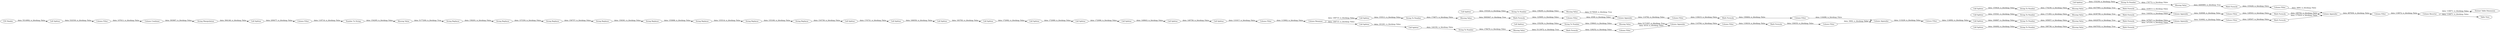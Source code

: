 digraph {
	"787944894285375845_5" [label="Column Filter"]
	"4810821651188845784_55" [label="Missing Value"]
	"2630088593273969788_50" [label="Column Filter"]
	"2630088593273969788_60" [label="Cell Splitter"]
	"-5136297028360308198_18" [label="Missing Value"]
	"2630088593273969788_66" [label="Column Filter"]
	"4810821651188845784_51" [label="Math Formula"]
	"-1004644031488218009_34" [label="Cell Splitter"]
	"-1004644031488218009_31" [label="Cell Splitter"]
	"2630088593273969788_36" [label="Cell Splitter"]
	"-5136297028360308198_56" [label="Column Appender"]
	"-5136297028360308198_62" [label="Extract Table Dimension"]
	"787944894285375845_10" [label="String Manipulation"]
	"2630088593273969788_65" [label="Cell Splitter"]
	"-1004644031488218009_37" [label="Cell Splitter"]
	"2630088593273969788_57" [label="Math Formula"]
	"4810821651188845784_56" [label="Math Formula"]
	"2630088593273969788_56" [label="Math Formula"]
	"-1004644031488218009_35" [label="Cell Splitter"]
	"8022257640456801469_43" [label="Missing Value"]
	"2630088593273969788_42" [label="String To Number"]
	"-295275077908132668_28" [label="String Replacer"]
	"4810821651188845784_36" [label="Cell Splitter"]
	"-5136297028360308198_60" [label="CSV Reader"]
	"-295275077908132668_22" [label="String Replacer"]
	"-295275077908132668_27" [label="String Replacer"]
	"-5136297028360308198_28" [label="Column Resorter"]
	"2630088593273969788_54" [label="Missing Value"]
	"2630088593273969788_55" [label="Math Formula"]
	"2630088593273969788_61" [label="String To Number"]
	"-1004644031488218009_29" [label="Cell Splitter"]
	"2630088593273969788_38" [label="String To Number"]
	"8022257640456801469_41" [label="Math Formula"]
	"8022257640456801469_40" [label="Missing Value"]
	"4810821651188845784_43" [label="Missing Value"]
	"2630088593273969788_62" [label="String To Number"]
	"787944894285375845_16" [label="Column Filter"]
	"-1004644031488218009_32" [label="Cell Splitter"]
	"2630088593273969788_52" [label="Cell Splitter"]
	"2630088593273969788_64" [label="Missing Value"]
	"-295275077908132668_25" [label="String Replacer"]
	"787944894285375845_15" [label="Cell Splitter"]
	"-1004644031488218009_36" [label="Cell Splitter"]
	"8022257640456801469_47" [label="Column Filter"]
	"2630088593273969788_40" [label="Missing Value"]
	"-5136297028360308198_34" [label="Column Renamer"]
	"-295275077908132668_29" [label="String Replacer"]
	"8022257640456801469_36" [label="Cell Splitter"]
	"8022257640456801469_37" [label="Cell Splitter"]
	"4810821651188845784_50" [label="Column Filter"]
	"4810821651188845784_54" [label="String To Number"]
	"-295275077908132668_26" [label="String Replacer"]
	"-5136297028360308198_55" [label="Column Filter"]
	"-1004644031488218009_33" [label="Cell Splitter"]
	"4810821651188845784_53" [label="Cell Splitter"]
	"2630088593273969788_37" [label="Cell Splitter"]
	"2630088593273969788_58" [label="Column Appender"]
	"2630088593273969788_41" [label="Math Formula"]
	"4810821651188845784_49" [label="Column Appender"]
	"-5136297028360308198_57" [label="Column Filter"]
	"2630088593273969788_49" [label="Column Appender"]
	"-5136297028360308198_61" [label="Table View"]
	"2630088593273969788_70" [label="Column Appender"]
	"2630088593273969788_53" [label="String To Number"]
	"-1004644031488218009_30" [label="Cell Splitter"]
	"2630088593273969788_69" [label="Math Formula"]
	"787944894285375845_4" [label="Cell Splitter"]
	"2630088593273969788_43" [label="Missing Value"]
	"-5136297028360308198_20" [label="Number To String"]
	"-295275077908132668_23" [label="String Replacer"]
	"4810821651188845784_42" [label="String To Number"]
	"787944894285375845_9" [label="Column Combiner"]
	"8022257640456801469_42" [label="String To Number"]
	"2630088593273969788_47" [label="Column Filter"]
	"8022257640456801469_50" [label="Column Filter"]
	"-5136297028360308198_32" [label="Column Filter"]
	"2630088593273969788_68" [label="Math Formula"]
	"8022257640456801469_51" [label="Math Formula"]
	"4810821651188845784_37" [label="Cell Splitter"]
	"2630088593273969788_67" [label="Math Formula"]
	"2630088593273969788_63" [label="Missing Value"]
	"-5136297028360308198_54" [label="Column Filter"]
	"2630088593273969788_59" [label="Column Filter"]
	"-295275077908132668_24" [label="String Replacer"]
	"8022257640456801469_38" [label="String To Number"]
	"4810821651188845784_47" [label="Column Filter"]
	"8022257640456801469_49" [label="Column Appender"]
	"4810821651188845784_49" -> "4810821651188845784_47" [label="data: 114764; is_blocking: False"]
	"2630088593273969788_36" -> "2630088593273969788_38" [label="data: 153238; is_blocking: False"]
	"-295275077908132668_27" -> "-295275077908132668_28" [label="data: 155514; is_blocking: False"]
	"2630088593273969788_50" -> "2630088593273969788_49" [label="data: 3895; is_blocking: False"]
	"2630088593273969788_64" -> "2630088593273969788_68" [label="data: 4447032; is_blocking: True"]
	"2630088593273969788_38" -> "2630088593273969788_40" [label="data: 176772; is_blocking: False"]
	"4810821651188845784_36" -> "4810821651188845784_53" [label="data: 191261; is_blocking: False"]
	"2630088593273969788_60" -> "2630088593273969788_62" [label="data: 164492; is_blocking: False"]
	"2630088593273969788_56" -> "2630088593273969788_58" [label="data: 144054; is_blocking: False"]
	"8022257640456801469_43" -> "8022257640456801469_49" [label="data: 5170629; is_blocking: True"]
	"4810821651188845784_54" -> "4810821651188845784_55" [label="data: 178470; is_blocking: False"]
	"2630088593273969788_57" -> "2630088593273969788_49" [label="data: 169792; is_blocking: False"]
	"4810821651188845784_42" -> "4810821651188845784_43" [label="data: 159643; is_blocking: False"]
	"2630088593273969788_47" -> "-5136297028360308198_28" [label="data: 116672; is_blocking: False"]
	"-5136297028360308198_32" -> "-5136297028360308198_34" [label="data: 115902; is_blocking: False"]
	"-1004644031488218009_29" -> "-1004644031488218009_30" [label="data: 174731; is_blocking: False"]
	"787944894285375845_5" -> "787944894285375845_9" [label="data: 107611; is_blocking: False"]
	"-5136297028360308198_28" -> "-5136297028360308198_61" [label="data: 116671; is_blocking: False"]
	"2630088593273969788_54" -> "2630088593273969788_56" [label="data: 4436708; is_blocking: True"]
	"-1004644031488218009_34" -> "-1004644031488218009_35" [label="data: 172096; is_blocking: False"]
	"2630088593273969788_63" -> "2630088593273969788_67" [label="data: 4442978; is_blocking: True"]
	"8022257640456801469_51" -> "-5136297028360308198_54" [label="data: 158464; is_blocking: False"]
	"4810821651188845784_43" -> "4810821651188845784_49" [label="data: 5171507; is_blocking: True"]
	"787944894285375845_10" -> "787944894285375845_15" [label="data: 394146; is_blocking: False"]
	"-5136297028360308198_20" -> "-5136297028360308198_18" [label="data: 154295; is_blocking: False"]
	"2630088593273969788_37" -> "2630088593273969788_42" [label="data: 155624; is_blocking: False"]
	"2630088593273969788_49" -> "2630088593273969788_47" [label="data: 487636; is_blocking: False"]
	"-1004644031488218009_30" -> "-1004644031488218009_31" [label="data: 166050; is_blocking: False"]
	"-5136297028360308198_60" -> "787944894285375845_4" [label="data: 5514992; is_blocking: False"]
	"-295275077908132668_23" -> "-295275077908132668_24" [label="data: 157250; is_blocking: False"]
	"2630088593273969788_66" -> "2630088593273969788_69" [label="data: 128547; is_blocking: False"]
	"-1004644031488218009_32" -> "-1004644031488218009_33" [label="data: 172082; is_blocking: False"]
	"-5136297028360308198_18" -> "-295275077908132668_22" [label="data: 5177200; is_blocking: True"]
	"8022257640456801469_36" -> "8022257640456801469_38" [label="data: 155511; is_blocking: False"]
	"8022257640456801469_41" -> "8022257640456801469_50" [label="data: 125695; is_blocking: False"]
	"2630088593273969788_70" -> "2630088593273969788_66" [label="data: 324982; is_blocking: False"]
	"8022257640456801469_42" -> "8022257640456801469_43" [label="data: 158295; is_blocking: False"]
	"2630088593273969788_40" -> "2630088593273969788_41" [label="data: 4400985; is_blocking: True"]
	"8022257640456801469_40" -> "8022257640456801469_41" [label="data: 5093647; is_blocking: True"]
	"-295275077908132668_22" -> "-295275077908132668_23" [label="data: 158291; is_blocking: False"]
	"2630088593273969788_61" -> "2630088593273969788_63" [label="data: 185857; is_blocking: False"]
	"4810821651188845784_50" -> "4810821651188845784_49" [label="data: 4510; is_blocking: False"]
	"2630088593273969788_55" -> "2630088593273969788_58" [label="data: 143813; is_blocking: False"]
	"2630088593273969788_67" -> "2630088593273969788_70" [label="data: 147627; is_blocking: False"]
	"-1004644031488218009_37" -> "-5136297028360308198_32" [label="data: 131917; is_blocking: False"]
	"4810821651188845784_56" -> "4810821651188845784_50" [label="data: 128252; is_blocking: False"]
	"-5136297028360308198_57" -> "2630088593273969788_65" [label="data: 114692; is_blocking: False"]
	"2630088593273969788_52" -> "2630088593273969788_53" [label="data: 155541; is_blocking: False"]
	"8022257640456801469_38" -> "8022257640456801469_40" [label="data: 174871; is_blocking: False"]
	"4810821651188845784_53" -> "4810821651188845784_54" [label="data: 144192; is_blocking: False"]
	"-295275077908132668_24" -> "-295275077908132668_25" [label="data: 156757; is_blocking: False"]
	"-295275077908132668_25" -> "-295275077908132668_26" [label="data: 156361; is_blocking: False"]
	"4810821651188845784_55" -> "4810821651188845784_56" [label="data: 5113672; is_blocking: True"]
	"787944894285375845_4" -> "787944894285375845_5" [label="data: 532530; is_blocking: False"]
	"2630088593273969788_58" -> "2630088593273969788_59" [label="data: 324948; is_blocking: False"]
	"-295275077908132668_26" -> "-295275077908132668_27" [label="data: 155898; is_blocking: False"]
	"2630088593273969788_62" -> "2630088593273969788_64" [label="data: 180736; is_blocking: False"]
	"-5136297028360308198_34" -> "8022257640456801469_36" [label="data: 106715; is_blocking: False"]
	"787944894285375845_9" -> "787944894285375845_10" [label="data: 393987; is_blocking: False"]
	"-1004644031488218009_31" -> "-1004644031488218009_32" [label="data: 183783; is_blocking: False"]
	"2630088593273969788_42" -> "2630088593273969788_43" [label="data: 174236; is_blocking: False"]
	"4810821651188845784_37" -> "4810821651188845784_42" [label="data: 155256; is_blocking: False"]
	"2630088593273969788_69" -> "2630088593273969788_49" [label="data: 177818; is_blocking: False"]
	"787944894285375845_15" -> "787944894285375845_16" [label="data: 209477; is_blocking: False"]
	"2630088593273969788_59" -> "2630088593273969788_57" [label="data: 128543; is_blocking: False"]
	"-1004644031488218009_35" -> "-1004644031488218009_36" [label="data: 149843; is_blocking: False"]
	"8022257640456801469_37" -> "8022257640456801469_42" [label="data: 155324; is_blocking: False"]
	"4810821651188845784_47" -> "4810821651188845784_51" [label="data: 118416; is_blocking: False"]
	"8022257640456801469_49" -> "8022257640456801469_47" [label="data: 114762; is_blocking: False"]
	"2630088593273969788_68" -> "2630088593273969788_70" [label="data: 147254; is_blocking: False"]
	"2630088593273969788_43" -> "2630088593273969788_55" [label="data: 4437965; is_blocking: True"]
	"4810821651188845784_51" -> "-5136297028360308198_55" [label="data: 158353; is_blocking: False"]
	"-5136297028360308198_34" -> "4810821651188845784_36" [label="data: 106715; is_blocking: False"]
	"-1004644031488218009_36" -> "-1004644031488218009_37" [label="data: 149758; is_blocking: False"]
	"-5136297028360308198_56" -> "-5136297028360308198_57" [label="data: 113229; is_blocking: False"]
	"-1004644031488218009_33" -> "-1004644031488218009_34" [label="data: 172089; is_blocking: False"]
	"8022257640456801469_50" -> "8022257640456801469_49" [label="data: 4509; is_blocking: False"]
	"2630088593273969788_53" -> "2630088593273969788_54" [label="data: 171383; is_blocking: False"]
	"-295275077908132668_29" -> "-1004644031488218009_29" [label="data: 154739; is_blocking: False"]
	"787944894285375845_16" -> "-5136297028360308198_20" [label="data: 118714; is_blocking: False"]
	"8022257640456801469_47" -> "8022257640456801469_51" [label="data: 118415; is_blocking: False"]
	"-5136297028360308198_54" -> "-5136297028360308198_56" [label="data: 116498; is_blocking: False"]
	"-5136297028360308198_28" -> "-5136297028360308198_62" [label="data: 116671; is_blocking: False"]
	"2630088593273969788_41" -> "2630088593273969788_50" [label="data: 155428; is_blocking: False"]
	"-295275077908132668_28" -> "-295275077908132668_29" [label="data: 155160; is_blocking: False"]
	"-5136297028360308198_55" -> "-5136297028360308198_56" [label="data: 3900; is_blocking: False"]
	"2630088593273969788_65" -> "2630088593273969788_61" [label="data: 164667; is_blocking: False"]
	rankdir=LR
}
